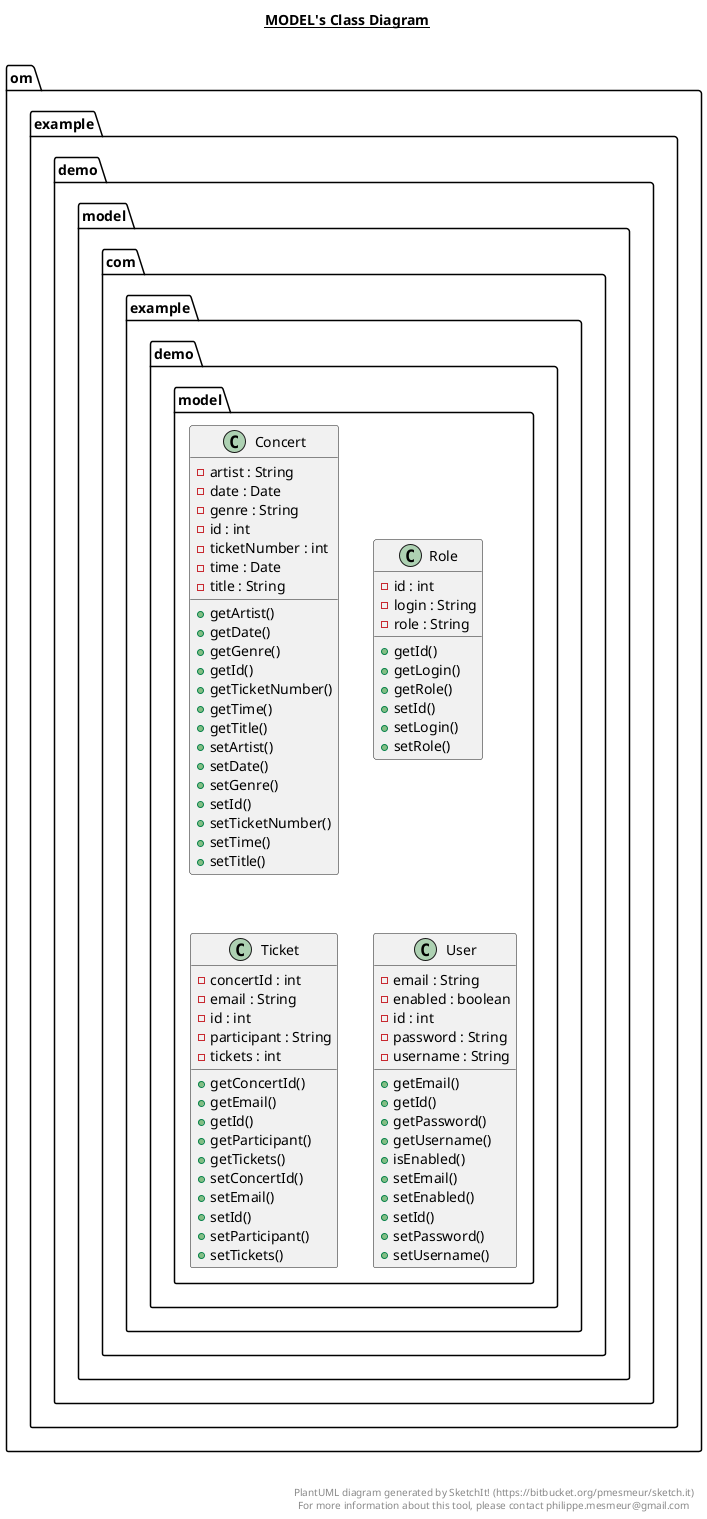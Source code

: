 @startuml

title __MODEL's Class Diagram__\n


    namespace om.example.demo {
      namespace model {
        class com.example.demo.model.Concert {
            - artist : String
            - date : Date
            - genre : String
            - id : int
            - ticketNumber : int
            - time : Date
            - title : String
            + getArtist()
            + getDate()
            + getGenre()
            + getId()
            + getTicketNumber()
            + getTime()
            + getTitle()
            + setArtist()
            + setDate()
            + setGenre()
            + setId()
            + setTicketNumber()
            + setTime()
            + setTitle()
        }
      }
    }

  


    namespace om.example.demo {
      namespace model {
        class com.example.demo.model.Role {
            - id : int
            - login : String
            - role : String
            + getId()
            + getLogin()
            + getRole()
            + setId()
            + setLogin()
            + setRole()
        }
      }
    }

  


    namespace om.example.demo {
      namespace model {
        class com.example.demo.model.Ticket {
            - concertId : int
            - email : String
            - id : int
            - participant : String
            - tickets : int
            + getConcertId()
            + getEmail()
            + getId()
            + getParticipant()
            + getTickets()
            + setConcertId()
            + setEmail()
            + setId()
            + setParticipant()
            + setTickets()
        }
      }
    }

  


    namespace om.example.demo {
      namespace model {
        class com.example.demo.model.User {
            - email : String
            - enabled : boolean
            - id : int
            - password : String
            - username : String
            + getEmail()
            + getId()
            + getPassword()
            + getUsername()
            + isEnabled()
            + setEmail()
            + setEnabled()
            + setId()
            + setPassword()
            + setUsername()
        }
      }
    }

  



right footer


PlantUML diagram generated by SketchIt! (https://bitbucket.org/pmesmeur/sketch.it)
For more information about this tool, please contact philippe.mesmeur@gmail.com
endfooter

@enduml
